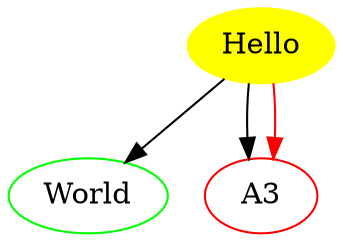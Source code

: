 digraph d {
 A [label="Hello",color=yellow, style=filled ]
 A1 [label="World"]
 
 A -> { A1[color=green]  A3[color=red]} 
 A ->  {  A3  } [color=red]
}
